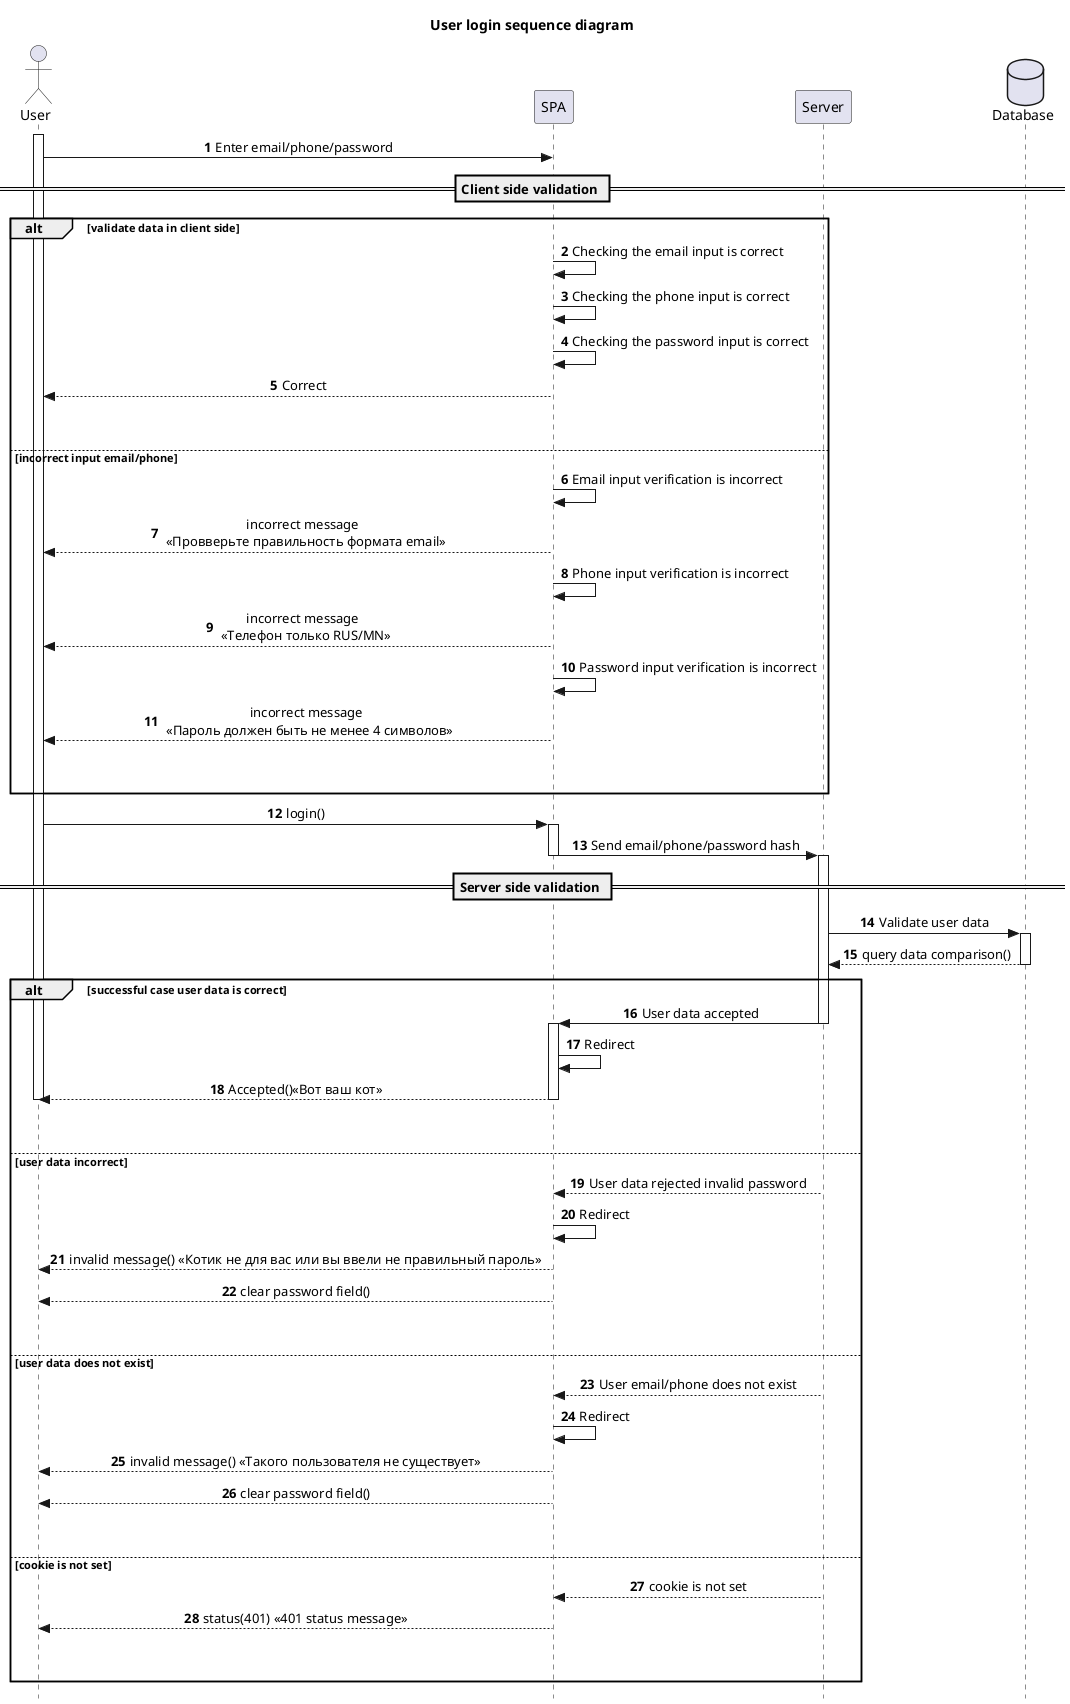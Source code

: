 @startuml
'https://plantuml.com/sequence-diagram

autonumber
title User login sequence diagram
actor User
participant SPA
participant Server
database  Database
activate User


skinparam sequenceMessageAlign center
skinparam style strictuml


User -> SPA : Enter email/phone/password
== Client side validation ==

alt validate data in client side
    SPA -> SPA: Checking the email input is correct
    SPA -> SPA: Checking the phone input is correct
    SPA -> SPA: Checking the password input is correct
    SPA --> User: Correct
||45||
else incorrect input email/phone
    SPA -> SPA: Email input verification is incorrect
    SPA --> User: incorrect message \n <<Провверьте правильность формата email>>
    SPA -> SPA: Phone input verification is incorrect
    SPA --> User: incorrect message \n <<Телефон только RUS/MN>>
    SPA -> SPA: Password input verification is incorrect
    SPA --> User: incorrect message \n <<Пароль должен быть не менее 4 символов>>
||45||
end

deactivate SPA
User -> SPA : login()

activate SPA
SPA -> Server: Send email/phone/password hash
== Server side validation ==
deactivate SPA

activate Server
Server -> Database: Validate user data
activate Database
Database --> Server: query data comparison()
deactivate Database
alt successful case user data is correct
    Server -> SPA : User data accepted
    deactivate Server
    activate SPA
    SPA -> SPA : Redirect
    SPA --> User: Accepted()<<Вот ваш кот>>
    deactivate SPA
    deactivate User
||45||
else user data incorrect
    Server --> SPA: User data rejected invalid password
    SPA -> SPA: Redirect
    SPA --> User: invalid message() <<Котик не для вас или вы ввели не правильный пароль>>
    SPA --> User: clear password field()
||45||
else user data does not exist
    Server --> SPA: User email/phone does not exist
    SPA -> SPA: Redirect
    SPA --> User: invalid message() <<Такого пользователя не существует>>
    SPA --> User: clear password field()
||45||
else cookie is not set
    Server --> SPA: cookie is not set
    SPA --> User: status(401) <<401 status message>>
||45||
end

@enduml